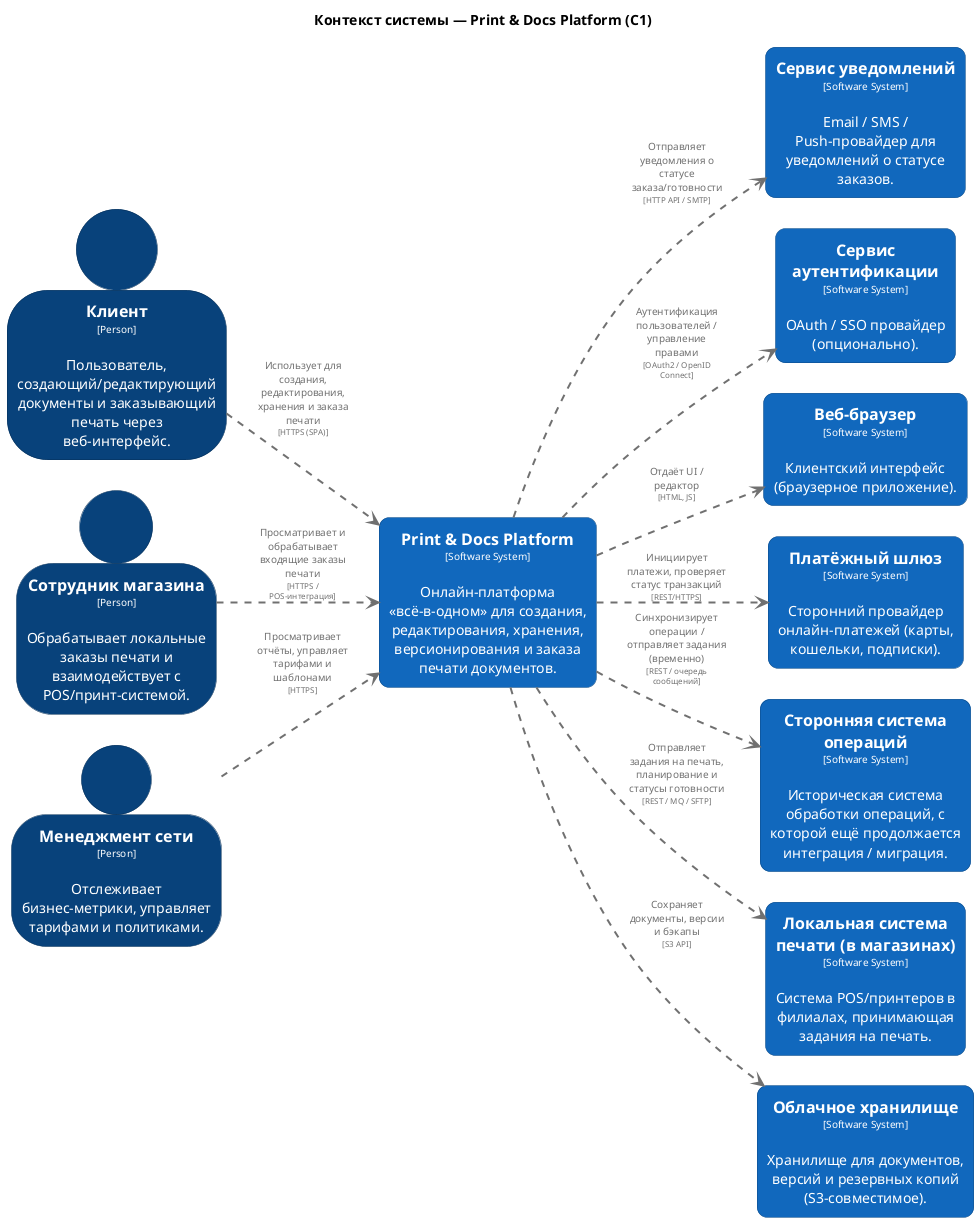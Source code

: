 @startuml
set separator none
title Контекст системы — Print & Docs Platform (C1)

left to right direction
skinparam ranksep 60
skinparam nodesep 30

skinparam {
  arrowFontSize 10
  defaultTextAlignment center
  wrapWidth 200
  maxMessageSize 100
}

hide stereotype

skinparam rectangle<<PrintDocsPlatform>> {
  BackgroundColor #1168bd
  FontColor #ffffff
  BorderColor #0b4884
  roundCorner 20
  shadowing false
}
skinparam rectangle<<Веббраузер>> {
  BackgroundColor #1168bd
  FontColor #ffffff
  BorderColor #0b4884
  roundCorner 20
  shadowing false
}
skinparam person<<Клиент>> {
  BackgroundColor #08427b
  FontColor #ffffff
  BorderColor #052e56
  shadowing false
}
skinparam rectangle<<Локальнаясистемапечативмагазинах>> {
  BackgroundColor #1168bd
  FontColor #ffffff
  BorderColor #0b4884
  roundCorner 20
  shadowing false
}
skinparam person<<Менеджментсети>> {
  BackgroundColor #08427b
  FontColor #ffffff
  BorderColor #052e56
  shadowing false
}
skinparam rectangle<<Облачноехранилище>> {
  BackgroundColor #1168bd
  FontColor #ffffff
  BorderColor #0b4884
  roundCorner 20
  shadowing false
}
skinparam rectangle<<Платёжныйшлюз>> {
  BackgroundColor #1168bd
  FontColor #ffffff
  BorderColor #0b4884
  roundCorner 20
  shadowing false
}
skinparam rectangle<<Сервисаутентификации>> {
  BackgroundColor #1168bd
  FontColor #ffffff
  BorderColor #0b4884
  roundCorner 20
  shadowing false
}
skinparam rectangle<<Сервисуведомлений>> {
  BackgroundColor #1168bd
  FontColor #ffffff
  BorderColor #0b4884
  roundCorner 20
  shadowing false
}
skinparam person<<Сотрудникмагазина>> {
  BackgroundColor #08427b
  FontColor #ffffff
  BorderColor #052e56
  shadowing false
}
skinparam rectangle<<Сторонняясистемаопераций>> {
  BackgroundColor #1168bd
  FontColor #ffffff
  BorderColor #0b4884
  roundCorner 20
  shadowing false
}

person "==Клиент\n<size:10>[Person]</size>\n\nПользователь, создающий/редактирующий документы и заказывающий печать через веб-интерфейс." <<Клиент>> as Клиент
rectangle "==Сервис уведомлений\n<size:10>[Software System]</size>\n\nEmail / SMS / Push-провайдер для уведомлений о статусе заказов." <<Сервисуведомлений>> as Сервисуведомлений
rectangle "==Сервис аутентификации\n<size:10>[Software System]</size>\n\nOAuth / SSO провайдер (опционально)." <<Сервисаутентификации>> as Сервисаутентификации
person "==Сотрудник магазина\n<size:10>[Person]</size>\n\nОбрабатывает локальные заказы печати и взаимодействует с POS/принт-системой." <<Сотрудникмагазина>> as Сотрудникмагазина
person "==Менеджмент сети\n<size:10>[Person]</size>\n\nОтслеживает бизнес-метрики, управляет тарифами и политиками." <<Менеджментсети>> as Менеджментсети
rectangle "==Print & Docs Platform\n<size:10>[Software System]</size>\n\nОнлайн-платформа «всё-в-одном» для создания, редактирования, хранения, версионирования и заказа печати документов." <<PrintDocsPlatform>> as PrintDocsPlatform
rectangle "==Веб-браузер\n<size:10>[Software System]</size>\n\nКлиентский интерфейс (браузерное приложение)." <<Веббраузер>> as Веббраузер
rectangle "==Платёжный шлюз\n<size:10>[Software System]</size>\n\nСторонний провайдер онлайн-платежей (карты, кошельки, подписки)." <<Платёжныйшлюз>> as Платёжныйшлюз
rectangle "==Сторонняя система операций\n<size:10>[Software System]</size>\n\nИсторическая система обработки операций, с которой ещё продолжается интеграция / миграция." <<Сторонняясистемаопераций>> as Сторонняясистемаопераций
rectangle "==Локальная система печати (в магазинах)\n<size:10>[Software System]</size>\n\nСистема POS/принтеров в филиалах, принимающая задания на печать." <<Локальнаясистемапечативмагазинах>> as Локальнаясистемапечативмагазинах
rectangle "==Облачное хранилище\n<size:10>[Software System]</size>\n\nХранилище для документов, версий и резервных копий (S3-совместимое)." <<Облачноехранилище>> as Облачноехранилище

Клиент .[#707070,thickness=2].> PrintDocsPlatform : "<color:#707070>Использует для создания, редактирования, хранения и заказа печати\n<color:#707070><size:8>[HTTPS (SPA)]</size>"
Сотрудникмагазина .[#707070,thickness=2].> PrintDocsPlatform : "<color:#707070>Просматривает и обрабатывает входящие заказы печати\n<color:#707070><size:8>[HTTPS / POS-интеграция]</size>"
Менеджментсети .[#707070,thickness=2].> PrintDocsPlatform : "<color:#707070>Просматривает отчёты, управляет тарифами и шаблонами\n<color:#707070><size:8>[HTTPS]</size>"
PrintDocsPlatform .[#707070,thickness=2].> Веббраузер : "<color:#707070>Отдаёт UI / редактор\n<color:#707070><size:8>[HTML, JS]</size>"
PrintDocsPlatform .[#707070,thickness=2].> Платёжныйшлюз : "<color:#707070>Инициирует платежи, проверяет статус транзакций\n<color:#707070><size:8>[REST/HTTPS]</size>"
PrintDocsPlatform .[#707070,thickness=2].> Сторонняясистемаопераций : "<color:#707070>Синхронизирует операции / отправляет задания (временно)\n<color:#707070><size:8>[REST / очередь сообщений]</size>"
PrintDocsPlatform .[#707070,thickness=2].> Локальнаясистемапечативмагазинах : "<color:#707070>Отправляет задания на печать, планирование и статусы готовности\n<color:#707070><size:8>[REST / MQ / SFTP]</size>"
PrintDocsPlatform .[#707070,thickness=2].> Облачноехранилище : "<color:#707070>Сохраняет документы, версии и бэкапы\n<color:#707070><size:8>[S3 API]</size>"
PrintDocsPlatform .[#707070,thickness=2].> Сервисуведомлений : "<color:#707070>Отправляет уведомления о статусе заказа/готовности\n<color:#707070><size:8>[HTTP API / SMTP]</size>"
PrintDocsPlatform .[#707070,thickness=2].> Сервисаутентификации : "<color:#707070>Аутентификация пользователей / управление правами\n<color:#707070><size:8>[OAuth2 / OpenID Connect]</size>"
@enduml